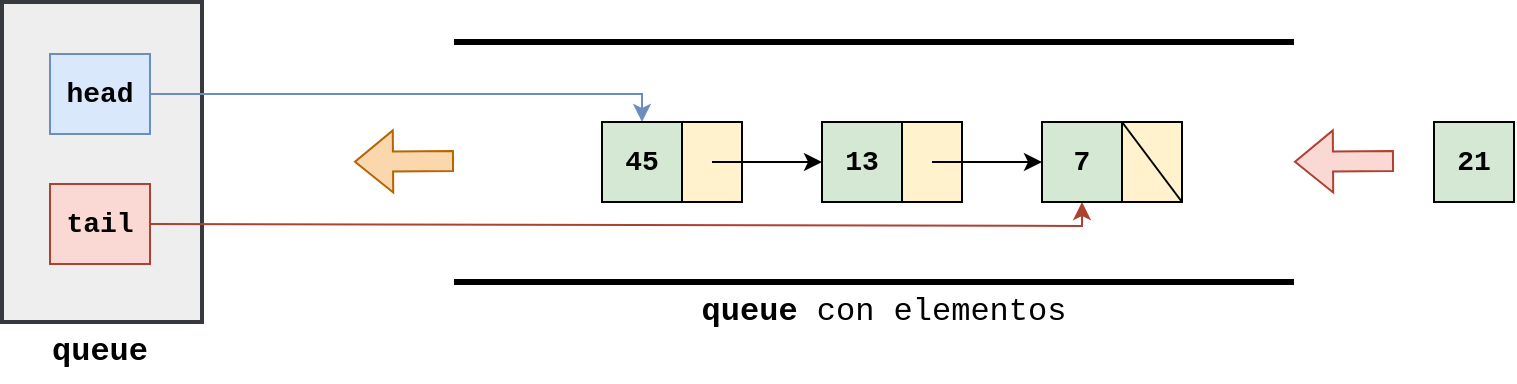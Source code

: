 <mxfile version="24.6.4" type="device">
  <diagram name="Página-1" id="jQoiph2c1nl-3ZJ2nl2n">
    <mxGraphModel dx="880" dy="532" grid="1" gridSize="10" guides="1" tooltips="1" connect="1" arrows="1" fold="1" page="1" pageScale="1" pageWidth="827" pageHeight="1169" math="0" shadow="0">
      <root>
        <mxCell id="0" />
        <mxCell id="1" parent="0" />
        <mxCell id="4NPdk0kOYlMQ01f3NqF2-1" value="" style="rounded=0;whiteSpace=wrap;html=1;fillColor=#eeeeee;strokeColor=#36393D;strokeWidth=2;" parent="1" vertex="1">
          <mxGeometry x="14" y="300" width="100" height="160" as="geometry" />
        </mxCell>
        <mxCell id="4NPdk0kOYlMQ01f3NqF2-2" value="&lt;font style=&quot;font-size: 14px;&quot; face=&quot;Courier New&quot;&gt;&lt;b&gt;head&lt;/b&gt;&lt;/font&gt;" style="rounded=0;whiteSpace=wrap;html=1;fillColor=#dae8fc;strokeColor=#6C8EBF;" parent="1" vertex="1">
          <mxGeometry x="38" y="326" width="50" height="40" as="geometry" />
        </mxCell>
        <mxCell id="4NPdk0kOYlMQ01f3NqF2-3" value="" style="endArrow=classic;html=1;rounded=0;exitX=1;exitY=0.5;exitDx=0;exitDy=0;strokeColor=#6C8EBF;entryX=0.5;entryY=0;entryDx=0;entryDy=0;" parent="1" source="4NPdk0kOYlMQ01f3NqF2-2" target="dIiA_UYw8xMWs0kPRB91-1" edge="1">
          <mxGeometry width="50" height="50" relative="1" as="geometry">
            <mxPoint x="260" y="466" as="sourcePoint" />
            <mxPoint x="270.0" y="356.0" as="targetPoint" />
            <Array as="points">
              <mxPoint x="334" y="346" />
            </Array>
          </mxGeometry>
        </mxCell>
        <mxCell id="4NPdk0kOYlMQ01f3NqF2-4" value="&lt;font style=&quot;font-size: 16px;&quot; face=&quot;Courier New&quot;&gt;&lt;b&gt;queue&lt;/b&gt;&lt;/font&gt;" style="text;html=1;align=center;verticalAlign=middle;whiteSpace=wrap;rounded=0;" parent="1" vertex="1">
          <mxGeometry x="33" y="460" width="60" height="30" as="geometry" />
        </mxCell>
        <mxCell id="4NPdk0kOYlMQ01f3NqF2-5" value="&lt;font style=&quot;font-size: 14px;&quot; face=&quot;Courier New&quot;&gt;&lt;b&gt;tail&lt;/b&gt;&lt;/font&gt;" style="rounded=0;whiteSpace=wrap;html=1;fillColor=#fad9d5;strokeColor=#ae4132;" parent="1" vertex="1">
          <mxGeometry x="38" y="391" width="50" height="40" as="geometry" />
        </mxCell>
        <mxCell id="4NPdk0kOYlMQ01f3NqF2-6" value="" style="endArrow=classic;html=1;rounded=0;exitX=1;exitY=0.5;exitDx=0;exitDy=0;strokeColor=#AE4132;entryX=0.5;entryY=1;entryDx=0;entryDy=0;" parent="1" source="4NPdk0kOYlMQ01f3NqF2-5" target="dIiA_UYw8xMWs0kPRB91-7" edge="1">
          <mxGeometry width="50" height="50" relative="1" as="geometry">
            <mxPoint x="260" y="531" as="sourcePoint" />
            <mxPoint x="600" y="400" as="targetPoint" />
            <Array as="points">
              <mxPoint x="554" y="412" />
            </Array>
          </mxGeometry>
        </mxCell>
        <mxCell id="oF1Zj8_PvMBWOIYjncnU-1" value="" style="endArrow=none;html=1;rounded=0;strokeWidth=3;" parent="1" edge="1">
          <mxGeometry width="50" height="50" relative="1" as="geometry">
            <mxPoint x="240" y="320" as="sourcePoint" />
            <mxPoint x="660" y="320" as="targetPoint" />
          </mxGeometry>
        </mxCell>
        <mxCell id="oF1Zj8_PvMBWOIYjncnU-2" value="" style="endArrow=none;html=1;rounded=0;strokeWidth=3;" parent="1" edge="1">
          <mxGeometry width="50" height="50" relative="1" as="geometry">
            <mxPoint x="240" y="440" as="sourcePoint" />
            <mxPoint x="660" y="440" as="targetPoint" />
          </mxGeometry>
        </mxCell>
        <mxCell id="b7brVbxsaKchSIfCvL-Y-2" value="&lt;font style=&quot;font-size: 16px;&quot; face=&quot;Courier New&quot;&gt;&lt;b&gt;queue &lt;/b&gt;con elementos&lt;/font&gt;" style="text;html=1;align=center;verticalAlign=middle;whiteSpace=wrap;rounded=0;" parent="1" vertex="1">
          <mxGeometry x="350" y="440" width="210" height="30" as="geometry" />
        </mxCell>
        <mxCell id="dIiA_UYw8xMWs0kPRB91-1" value="&lt;font face=&quot;Courier New&quot;&gt;&lt;span style=&quot;font-size: 14px;&quot;&gt;&lt;b&gt;45&lt;/b&gt;&lt;/span&gt;&lt;/font&gt;" style="rounded=0;whiteSpace=wrap;html=1;fillColor=#d5e8d4;strokeColor=#000000;" parent="1" vertex="1">
          <mxGeometry x="314" y="360" width="40" height="40" as="geometry" />
        </mxCell>
        <mxCell id="dIiA_UYw8xMWs0kPRB91-2" value="" style="rounded=0;whiteSpace=wrap;html=1;fillColor=#fff2cc;strokeColor=#000000;" parent="1" vertex="1">
          <mxGeometry x="354" y="360" width="30" height="40" as="geometry" />
        </mxCell>
        <mxCell id="dIiA_UYw8xMWs0kPRB91-3" value="" style="endArrow=classic;html=1;rounded=0;" parent="1" edge="1">
          <mxGeometry width="50" height="50" relative="1" as="geometry">
            <mxPoint x="369" y="380" as="sourcePoint" />
            <mxPoint x="424" y="380" as="targetPoint" />
          </mxGeometry>
        </mxCell>
        <mxCell id="dIiA_UYw8xMWs0kPRB91-4" value="&lt;font face=&quot;Courier New&quot;&gt;&lt;span style=&quot;font-size: 14px;&quot;&gt;&lt;b&gt;13&lt;/b&gt;&lt;/span&gt;&lt;/font&gt;" style="rounded=0;whiteSpace=wrap;html=1;fillColor=#d5e8d4;strokeColor=#000000;" parent="1" vertex="1">
          <mxGeometry x="424" y="360" width="40" height="40" as="geometry" />
        </mxCell>
        <mxCell id="dIiA_UYw8xMWs0kPRB91-5" value="" style="rounded=0;whiteSpace=wrap;html=1;fillColor=#fff2cc;strokeColor=#000000;" parent="1" vertex="1">
          <mxGeometry x="464" y="360" width="30" height="40" as="geometry" />
        </mxCell>
        <mxCell id="dIiA_UYw8xMWs0kPRB91-6" value="" style="endArrow=classic;html=1;rounded=0;" parent="1" edge="1">
          <mxGeometry width="50" height="50" relative="1" as="geometry">
            <mxPoint x="479" y="380" as="sourcePoint" />
            <mxPoint x="534" y="380" as="targetPoint" />
          </mxGeometry>
        </mxCell>
        <mxCell id="dIiA_UYw8xMWs0kPRB91-7" value="&lt;font face=&quot;Courier New&quot;&gt;&lt;span style=&quot;font-size: 14px;&quot;&gt;&lt;b&gt;7&lt;/b&gt;&lt;/span&gt;&lt;/font&gt;" style="rounded=0;whiteSpace=wrap;html=1;fillColor=#d5e8d4;strokeColor=#000000;" parent="1" vertex="1">
          <mxGeometry x="534" y="360" width="40" height="40" as="geometry" />
        </mxCell>
        <mxCell id="dIiA_UYw8xMWs0kPRB91-8" value="" style="rounded=0;whiteSpace=wrap;html=1;fillColor=#fff2cc;strokeColor=#000000;" parent="1" vertex="1">
          <mxGeometry x="574" y="360" width="30" height="40" as="geometry" />
        </mxCell>
        <mxCell id="dIiA_UYw8xMWs0kPRB91-12" value="" style="endArrow=none;html=1;rounded=0;exitX=1;exitY=1;exitDx=0;exitDy=0;entryX=1;entryY=0;entryDx=0;entryDy=0;" parent="1" source="dIiA_UYw8xMWs0kPRB91-8" target="dIiA_UYw8xMWs0kPRB91-7" edge="1">
          <mxGeometry width="50" height="50" relative="1" as="geometry">
            <mxPoint x="364" y="540" as="sourcePoint" />
            <mxPoint x="414" y="490" as="targetPoint" />
          </mxGeometry>
        </mxCell>
        <mxCell id="dIiA_UYw8xMWs0kPRB91-13" value="" style="shape=flexArrow;endArrow=classic;html=1;rounded=0;fillColor=#fad7ac;strokeColor=#b46504;" parent="1" edge="1">
          <mxGeometry width="50" height="50" relative="1" as="geometry">
            <mxPoint x="240" y="379.5" as="sourcePoint" />
            <mxPoint x="190" y="379.84" as="targetPoint" />
          </mxGeometry>
        </mxCell>
        <mxCell id="dIiA_UYw8xMWs0kPRB91-14" value="" style="shape=flexArrow;endArrow=classic;html=1;rounded=0;fillColor=#fad9d5;strokeColor=#ae4132;" parent="1" edge="1">
          <mxGeometry width="50" height="50" relative="1" as="geometry">
            <mxPoint x="710" y="379.5" as="sourcePoint" />
            <mxPoint x="660" y="379.84" as="targetPoint" />
          </mxGeometry>
        </mxCell>
        <mxCell id="jUZctOI7wxVW2uPfKpjA-1" value="&lt;font face=&quot;Courier New&quot;&gt;&lt;span style=&quot;font-size: 14px;&quot;&gt;&lt;b&gt;21&lt;/b&gt;&lt;/span&gt;&lt;/font&gt;" style="rounded=0;whiteSpace=wrap;html=1;fillColor=#d5e8d4;strokeColor=#000000;" parent="1" vertex="1">
          <mxGeometry x="730" y="360" width="40" height="40" as="geometry" />
        </mxCell>
      </root>
    </mxGraphModel>
  </diagram>
</mxfile>
